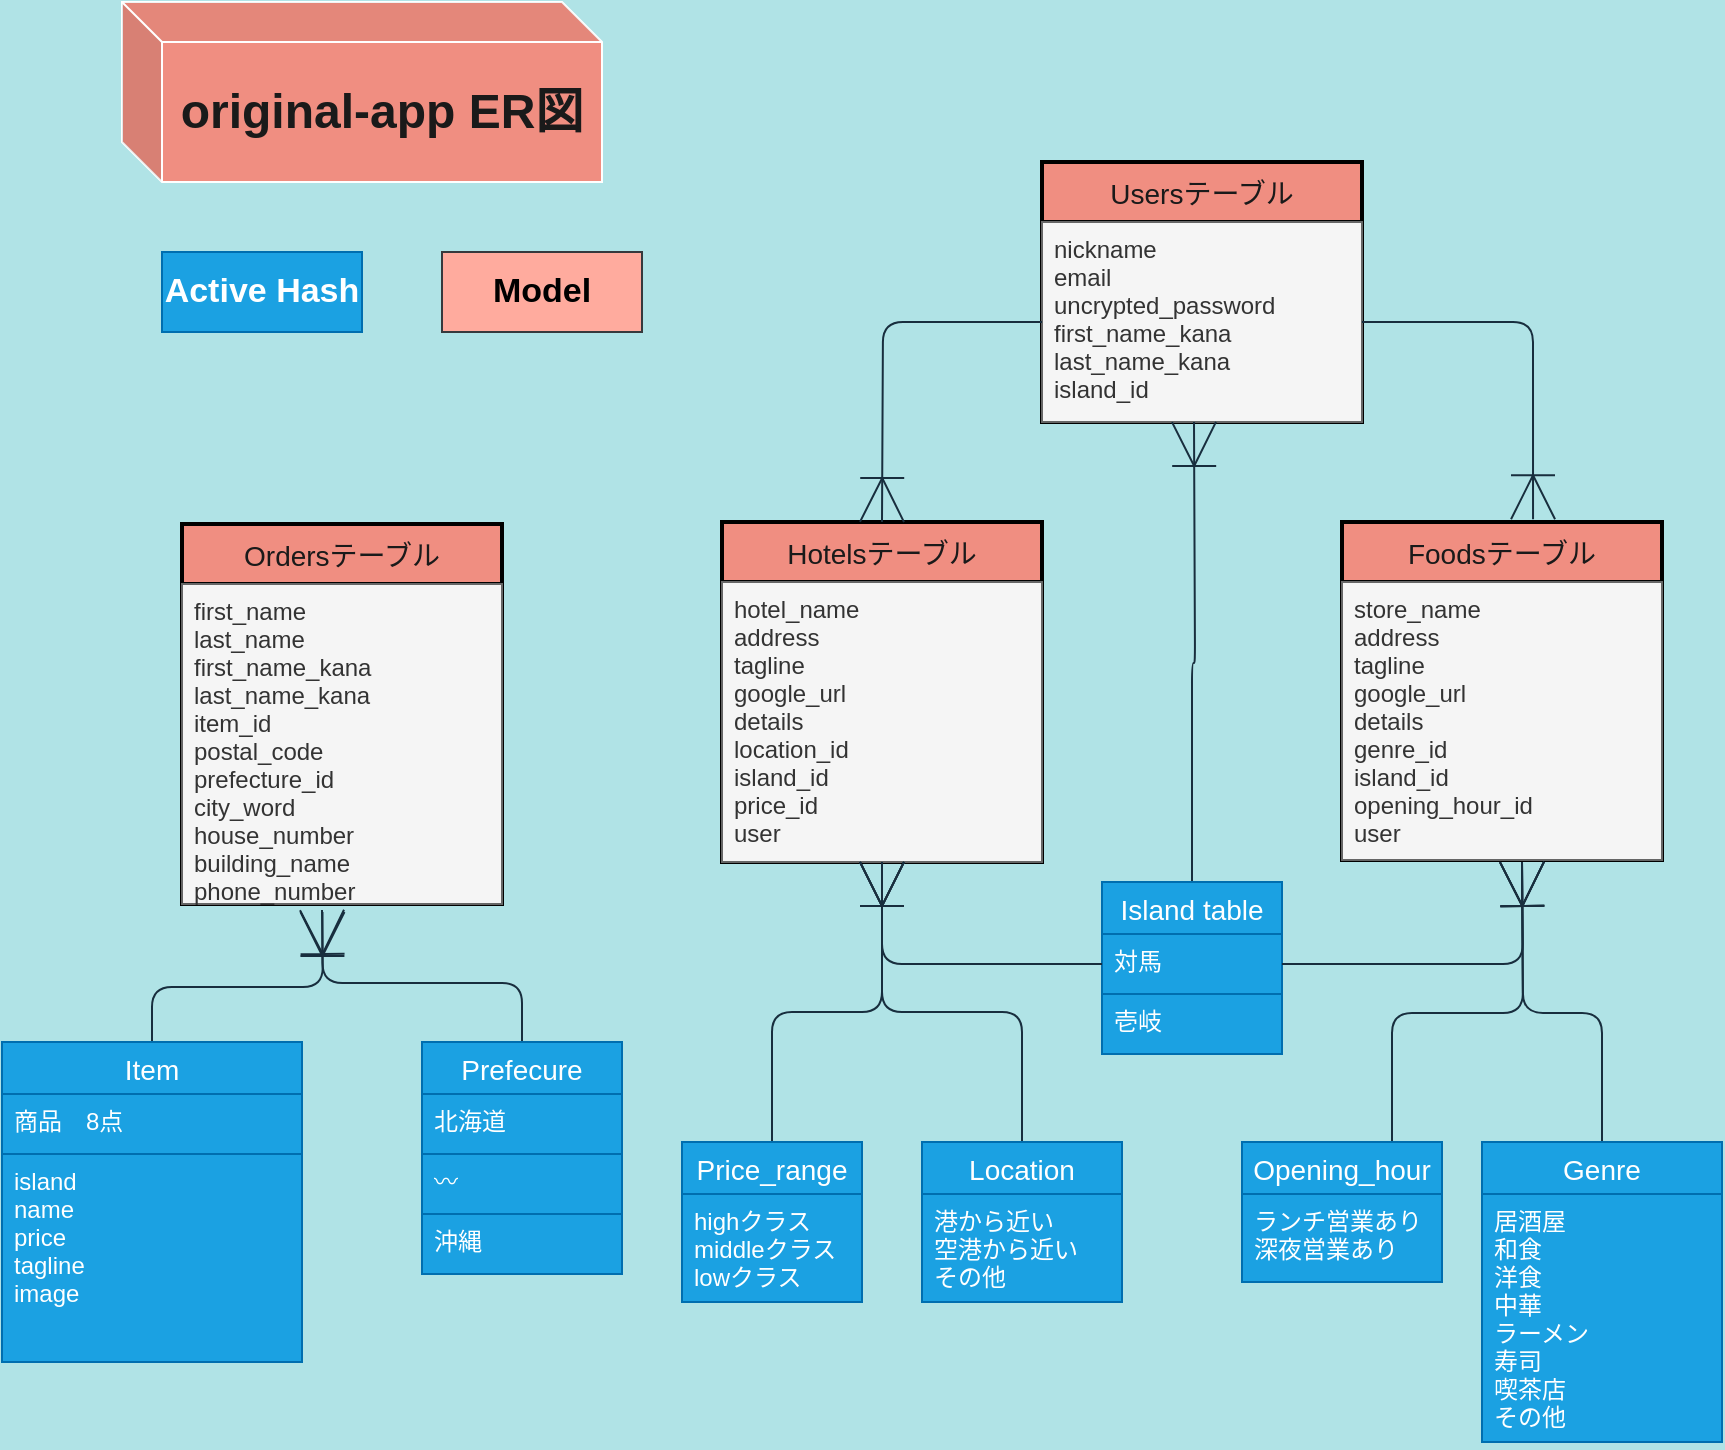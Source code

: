 <mxfile>
    <diagram id="VNJqfuvj1vpdsIW9SmB9" name="ページ1">
        <mxGraphModel dx="861" dy="1138" grid="1" gridSize="10" guides="1" tooltips="1" connect="1" arrows="1" fold="1" page="0" pageScale="1" pageWidth="827" pageHeight="1169" background="#B0E3E6" math="0" shadow="0">
            <root>
                <mxCell id="0"/>
                <mxCell id="1" parent="0"/>
                <mxCell id="2" value="&lt;font style=&quot;font-size: 24px&quot;&gt;&lt;b&gt;original-app ER図&lt;/b&gt;&lt;/font&gt;" style="shape=cube;whiteSpace=wrap;html=1;boundedLbl=1;backgroundOutline=1;darkOpacity=0.05;darkOpacity2=0.1;fontColor=#1A1A1A;strokeColor=#FFFFFF;fillColor=#F08E81;" vertex="1" parent="1">
                    <mxGeometry x="60" y="-60" width="240" height="90" as="geometry"/>
                </mxCell>
                <mxCell id="3" value="Usersテーブル" style="swimlane;childLayout=stackLayout;horizontal=1;startSize=30;horizontalStack=0;fontSize=14;fontStyle=0;strokeWidth=2;resizeParent=0;resizeLast=1;shadow=0;dashed=0;align=center;fontColor=#1A1A1A;fillColor=#F08E81;" vertex="1" parent="1">
                    <mxGeometry x="520" y="20" width="160" height="130" as="geometry"/>
                </mxCell>
                <mxCell id="4" value="nickname&#10;email&#10;uncrypted_password&#10;first_name_kana&#10;last_name_kana&#10;island_id" style="align=left;fillColor=#f5f5f5;spacingLeft=4;fontSize=12;verticalAlign=top;resizable=0;rotatable=0;part=1;strokeColor=#666666;fontColor=#333333;" vertex="1" parent="3">
                    <mxGeometry y="30" width="160" height="100" as="geometry"/>
                </mxCell>
                <mxCell id="5" value="Hotelsテーブル" style="swimlane;childLayout=stackLayout;horizontal=1;startSize=30;horizontalStack=0;fontSize=14;fontStyle=0;strokeWidth=2;resizeParent=0;resizeLast=1;shadow=0;dashed=0;align=center;fontColor=#1A1A1A;fillColor=#F08E81;" vertex="1" parent="1">
                    <mxGeometry x="360" y="200" width="160" height="170" as="geometry"/>
                </mxCell>
                <mxCell id="6" value="hotel_name&#10;address&#10;tagline&#10;google_url&#10;details&#10;location_id&#10;island_id&#10;price_id&#10;user" style="align=left;strokeColor=#666666;fillColor=#f5f5f5;spacingLeft=4;fontSize=12;verticalAlign=top;resizable=0;rotatable=0;part=1;fontColor=#333333;" vertex="1" parent="5">
                    <mxGeometry y="30" width="160" height="140" as="geometry"/>
                </mxCell>
                <mxCell id="7" value="Foodsテーブル" style="swimlane;childLayout=stackLayout;horizontal=1;startSize=30;horizontalStack=0;fontSize=14;fontStyle=0;strokeWidth=2;resizeParent=0;resizeLast=1;shadow=0;dashed=0;align=center;fontColor=#1A1A1A;fillColor=#F08E81;" vertex="1" parent="1">
                    <mxGeometry x="670" y="200" width="160" height="169" as="geometry"/>
                </mxCell>
                <mxCell id="8" value="store_name&#10;address&#10;tagline&#10;google_url&#10;details&#10;genre_id&#10;island_id&#10;opening_hour_id&#10;user" style="align=left;strokeColor=#666666;fillColor=#f5f5f5;spacingLeft=4;fontSize=12;verticalAlign=top;resizable=0;rotatable=0;part=1;fontColor=#333333;" vertex="1" parent="7">
                    <mxGeometry y="30" width="160" height="139" as="geometry"/>
                </mxCell>
                <mxCell id="10" value="Ordersテーブル" style="swimlane;childLayout=stackLayout;horizontal=1;startSize=30;horizontalStack=0;fontSize=14;fontStyle=0;strokeWidth=2;resizeParent=0;resizeLast=1;shadow=0;dashed=0;align=center;fontColor=#1A1A1A;fillColor=#F08E81;" vertex="1" parent="1">
                    <mxGeometry x="90" y="201" width="160" height="190" as="geometry"/>
                </mxCell>
                <mxCell id="11" value="first_name&#10;last_name&#10;first_name_kana&#10;last_name_kana&#10;item_id&#10;postal_code&#10;prefecture_id&#10;city_word&#10;house_number&#10;building_name&#10;phone_number" style="align=left;strokeColor=#666666;fillColor=#f5f5f5;spacingLeft=4;fontSize=12;verticalAlign=top;resizable=0;rotatable=0;part=1;fontColor=#333333;" vertex="1" parent="10">
                    <mxGeometry y="30" width="160" height="160" as="geometry"/>
                </mxCell>
                <mxCell id="56" style="edgeStyle=orthogonalEdgeStyle;rounded=1;orthogonalLoop=1;jettySize=auto;html=1;exitX=0.5;exitY=0;exitDx=0;exitDy=0;fontColor=#1A1A1A;endArrow=ERoneToMany;endFill=0;endSize=20;strokeColor=#182E3E;strokeWidth=1;" edge="1" parent="1" source="13">
                    <mxGeometry relative="1" as="geometry">
                        <mxPoint x="160" y="394" as="targetPoint"/>
                    </mxGeometry>
                </mxCell>
                <mxCell id="13" value="Item" style="swimlane;fontStyle=0;childLayout=stackLayout;horizontal=1;startSize=26;horizontalStack=0;resizeParent=1;resizeParentMax=0;resizeLast=0;collapsible=1;marginBottom=0;align=center;fontSize=14;fontColor=#ffffff;strokeColor=#006EAF;fillColor=#1ba1e2;" vertex="1" parent="1">
                    <mxGeometry y="460" width="150" height="160" as="geometry"/>
                </mxCell>
                <mxCell id="14" value="商品　8点" style="text;strokeColor=#006EAF;fillColor=#1ba1e2;spacingLeft=4;spacingRight=4;overflow=hidden;rotatable=0;points=[[0,0.5],[1,0.5]];portConstraint=eastwest;fontSize=12;fontColor=#ffffff;" vertex="1" parent="13">
                    <mxGeometry y="26" width="150" height="30" as="geometry"/>
                </mxCell>
                <mxCell id="15" value="island&#10;name&#10;price&#10;tagline&#10;image" style="text;strokeColor=#006EAF;fillColor=#1ba1e2;spacingLeft=4;spacingRight=4;overflow=hidden;rotatable=0;points=[[0,0.5],[1,0.5]];portConstraint=eastwest;fontSize=12;fontColor=#ffffff;" vertex="1" parent="13">
                    <mxGeometry y="56" width="150" height="104" as="geometry"/>
                </mxCell>
                <mxCell id="51" style="edgeStyle=orthogonalEdgeStyle;rounded=1;orthogonalLoop=1;jettySize=auto;html=1;exitX=0.5;exitY=0;exitDx=0;exitDy=0;entryX=0.5;entryY=1;entryDx=0;entryDy=0;fontColor=#1A1A1A;endArrow=ERoneToMany;endFill=0;endSize=20;strokeColor=#182E3E;strokeWidth=1;" edge="1" parent="1" source="18" target="6">
                    <mxGeometry relative="1" as="geometry"/>
                </mxCell>
                <mxCell id="18" value="Price_range" style="swimlane;fontStyle=0;childLayout=stackLayout;horizontal=1;startSize=26;horizontalStack=0;resizeParent=1;resizeParentMax=0;resizeLast=0;collapsible=1;marginBottom=0;align=center;fontSize=14;fontColor=#ffffff;strokeColor=#006EAF;fillColor=#1ba1e2;" vertex="1" parent="1">
                    <mxGeometry x="340" y="510" width="90" height="80" as="geometry"/>
                </mxCell>
                <mxCell id="20" value="highクラス&#10;middleクラス&#10;lowクラス" style="text;strokeColor=#006EAF;fillColor=#1ba1e2;spacingLeft=4;spacingRight=4;overflow=hidden;rotatable=0;points=[[0,0.5],[1,0.5]];portConstraint=eastwest;fontSize=12;fontColor=#ffffff;" vertex="1" parent="18">
                    <mxGeometry y="26" width="90" height="54" as="geometry"/>
                </mxCell>
                <mxCell id="53" style="edgeStyle=orthogonalEdgeStyle;rounded=1;orthogonalLoop=1;jettySize=auto;html=1;exitX=0.75;exitY=0;exitDx=0;exitDy=0;fontColor=#1A1A1A;endArrow=ERoneToMany;endFill=0;endSize=20;strokeColor=#182E3E;strokeWidth=1;" edge="1" parent="1" source="22">
                    <mxGeometry relative="1" as="geometry">
                        <mxPoint x="760" y="370" as="targetPoint"/>
                    </mxGeometry>
                </mxCell>
                <mxCell id="22" value="Opening_hour" style="swimlane;fontStyle=0;childLayout=stackLayout;horizontal=1;startSize=26;horizontalStack=0;resizeParent=1;resizeParentMax=0;resizeLast=0;collapsible=1;marginBottom=0;align=center;fontSize=14;fontColor=#ffffff;strokeColor=#006EAF;fillColor=#1ba1e2;" vertex="1" parent="1">
                    <mxGeometry x="620" y="510" width="100" height="70" as="geometry"/>
                </mxCell>
                <mxCell id="23" value="ランチ営業あり&#10;深夜営業あり" style="text;strokeColor=#006EAF;fillColor=#1ba1e2;spacingLeft=4;spacingRight=4;overflow=hidden;rotatable=0;points=[[0,0.5],[1,0.5]];portConstraint=eastwest;fontSize=12;fontColor=#ffffff;" vertex="1" parent="22">
                    <mxGeometry y="26" width="100" height="44" as="geometry"/>
                </mxCell>
                <mxCell id="54" style="edgeStyle=orthogonalEdgeStyle;rounded=1;orthogonalLoop=1;jettySize=auto;html=1;exitX=0.5;exitY=0;exitDx=0;exitDy=0;fontColor=#1A1A1A;endArrow=ERoneToMany;endFill=0;endSize=20;strokeColor=#182E3E;strokeWidth=1;" edge="1" parent="1" source="26">
                    <mxGeometry relative="1" as="geometry">
                        <mxPoint x="760" y="370" as="targetPoint"/>
                    </mxGeometry>
                </mxCell>
                <mxCell id="26" value="Genre" style="swimlane;fontStyle=0;childLayout=stackLayout;horizontal=1;startSize=26;horizontalStack=0;resizeParent=1;resizeParentMax=0;resizeLast=0;collapsible=1;marginBottom=0;align=center;fontSize=14;fontColor=#ffffff;strokeColor=#006EAF;fillColor=#1ba1e2;" vertex="1" parent="1">
                    <mxGeometry x="740" y="510" width="120" height="150" as="geometry"/>
                </mxCell>
                <mxCell id="27" value="居酒屋&#10;和食&#10;洋食&#10;中華&#10;ラーメン&#10;寿司&#10;喫茶店&#10;その他" style="text;strokeColor=#006EAF;fillColor=#1ba1e2;spacingLeft=4;spacingRight=4;overflow=hidden;rotatable=0;points=[[0,0.5],[1,0.5]];portConstraint=eastwest;fontSize=12;fontColor=#ffffff;" vertex="1" parent="26">
                    <mxGeometry y="26" width="120" height="124" as="geometry"/>
                </mxCell>
                <mxCell id="49" style="edgeStyle=orthogonalEdgeStyle;rounded=1;orthogonalLoop=1;jettySize=auto;html=1;exitX=0.5;exitY=0;exitDx=0;exitDy=0;fontColor=#1A1A1A;endArrow=ERoneToMany;endFill=0;endSize=20;strokeColor=#182E3E;strokeWidth=1;entryX=0.5;entryY=1;entryDx=0;entryDy=0;" edge="1" parent="1" source="30" target="6">
                    <mxGeometry relative="1" as="geometry">
                        <mxPoint x="480" y="430" as="targetPoint"/>
                    </mxGeometry>
                </mxCell>
                <mxCell id="30" value="Location" style="swimlane;fontStyle=0;childLayout=stackLayout;horizontal=1;startSize=26;horizontalStack=0;resizeParent=1;resizeParentMax=0;resizeLast=0;collapsible=1;marginBottom=0;align=center;fontSize=14;fontColor=#ffffff;strokeColor=#006EAF;fillColor=#1ba1e2;" vertex="1" parent="1">
                    <mxGeometry x="460" y="510" width="100" height="80" as="geometry"/>
                </mxCell>
                <mxCell id="33" value="港から近い&#10;空港から近い&#10;その他" style="text;strokeColor=#006EAF;fillColor=#1ba1e2;spacingLeft=4;spacingRight=4;overflow=hidden;rotatable=0;points=[[0,0.5],[1,0.5]];portConstraint=eastwest;fontSize=12;fontColor=#ffffff;" vertex="1" parent="30">
                    <mxGeometry y="26" width="100" height="54" as="geometry"/>
                </mxCell>
                <mxCell id="57" style="edgeStyle=orthogonalEdgeStyle;rounded=1;orthogonalLoop=1;jettySize=auto;html=1;exitX=0.5;exitY=0;exitDx=0;exitDy=0;entryX=0.439;entryY=1.025;entryDx=0;entryDy=0;entryPerimeter=0;fontColor=#1A1A1A;endArrow=ERoneToMany;endFill=0;endSize=20;strokeColor=#182E3E;strokeWidth=1;" edge="1" parent="1" source="34" target="11">
                    <mxGeometry relative="1" as="geometry"/>
                </mxCell>
                <mxCell id="34" value="Prefecure" style="swimlane;fontStyle=0;childLayout=stackLayout;horizontal=1;startSize=26;horizontalStack=0;resizeParent=1;resizeParentMax=0;resizeLast=0;collapsible=1;marginBottom=0;align=center;fontSize=14;fontColor=#ffffff;strokeColor=#006EAF;fillColor=#1ba1e2;" vertex="1" parent="1">
                    <mxGeometry x="210" y="460" width="100" height="116" as="geometry"/>
                </mxCell>
                <mxCell id="35" value="北海道" style="text;strokeColor=#006EAF;fillColor=#1ba1e2;spacingLeft=4;spacingRight=4;overflow=hidden;rotatable=0;points=[[0,0.5],[1,0.5]];portConstraint=eastwest;fontSize=12;fontColor=#ffffff;" vertex="1" parent="34">
                    <mxGeometry y="26" width="100" height="30" as="geometry"/>
                </mxCell>
                <mxCell id="36" value="〰" style="text;strokeColor=#006EAF;fillColor=#1ba1e2;spacingLeft=4;spacingRight=4;overflow=hidden;rotatable=0;points=[[0,0.5],[1,0.5]];portConstraint=eastwest;fontSize=12;fontColor=#ffffff;" vertex="1" parent="34">
                    <mxGeometry y="56" width="100" height="30" as="geometry"/>
                </mxCell>
                <mxCell id="37" value="沖縄" style="text;strokeColor=#006EAF;fillColor=#1ba1e2;spacingLeft=4;spacingRight=4;overflow=hidden;rotatable=0;points=[[0,0.5],[1,0.5]];portConstraint=eastwest;fontSize=12;fontColor=#ffffff;" vertex="1" parent="34">
                    <mxGeometry y="86" width="100" height="30" as="geometry"/>
                </mxCell>
                <mxCell id="55" style="edgeStyle=orthogonalEdgeStyle;rounded=1;orthogonalLoop=1;jettySize=auto;html=1;exitX=0.5;exitY=0;exitDx=0;exitDy=0;fontColor=#1A1A1A;endArrow=ERoneToMany;endFill=0;endSize=20;strokeColor=#182E3E;strokeWidth=1;" edge="1" parent="1" source="38">
                    <mxGeometry relative="1" as="geometry">
                        <mxPoint x="596" y="150" as="targetPoint"/>
                    </mxGeometry>
                </mxCell>
                <mxCell id="38" value="Island table" style="swimlane;fontStyle=0;childLayout=stackLayout;horizontal=1;startSize=26;horizontalStack=0;resizeParent=1;resizeParentMax=0;resizeLast=0;collapsible=1;marginBottom=0;align=center;fontSize=14;strokeColor=#006EAF;fillColor=#1ba1e2;fontColor=#ffffff;" vertex="1" parent="1">
                    <mxGeometry x="550" y="380" width="90" height="86" as="geometry"/>
                </mxCell>
                <mxCell id="39" value="対馬   " style="text;strokeColor=#006EAF;fillColor=#1ba1e2;spacingLeft=4;spacingRight=4;overflow=hidden;rotatable=0;points=[[0,0.5],[1,0.5]];portConstraint=eastwest;fontSize=12;fontColor=#ffffff;" vertex="1" parent="38">
                    <mxGeometry y="26" width="90" height="30" as="geometry"/>
                </mxCell>
                <mxCell id="41" value="壱岐" style="text;strokeColor=#006EAF;fillColor=#1ba1e2;spacingLeft=4;spacingRight=4;overflow=hidden;rotatable=0;points=[[0,0.5],[1,0.5]];portConstraint=eastwest;fontSize=12;fontColor=#ffffff;" vertex="1" parent="38">
                    <mxGeometry y="56" width="90" height="30" as="geometry"/>
                </mxCell>
                <mxCell id="46" style="edgeStyle=orthogonalEdgeStyle;rounded=1;orthogonalLoop=1;jettySize=auto;html=1;exitX=0;exitY=0.5;exitDx=0;exitDy=0;fontColor=#1A1A1A;strokeColor=#182E3E;endArrow=ERoneToMany;endFill=0;strokeWidth=1;endSize=20;" edge="1" parent="1" source="4">
                    <mxGeometry relative="1" as="geometry">
                        <mxPoint x="440" y="200" as="targetPoint"/>
                    </mxGeometry>
                </mxCell>
                <mxCell id="48" style="edgeStyle=orthogonalEdgeStyle;rounded=1;orthogonalLoop=1;jettySize=auto;html=1;exitX=1;exitY=0.5;exitDx=0;exitDy=0;fontColor=#1A1A1A;endArrow=ERoneToMany;endFill=0;endSize=20;strokeColor=#182E3E;strokeWidth=1;entryX=0.597;entryY=-0.008;entryDx=0;entryDy=0;entryPerimeter=0;" edge="1" parent="1" source="4" target="7">
                    <mxGeometry relative="1" as="geometry">
                        <mxPoint x="760" y="190" as="targetPoint"/>
                        <Array as="points">
                            <mxPoint x="765" y="100"/>
                        </Array>
                    </mxGeometry>
                </mxCell>
                <mxCell id="50" style="edgeStyle=orthogonalEdgeStyle;rounded=1;orthogonalLoop=1;jettySize=auto;html=1;exitX=0;exitY=0.5;exitDx=0;exitDy=0;entryX=0.5;entryY=1;entryDx=0;entryDy=0;fontColor=#1A1A1A;endArrow=ERoneToMany;endFill=0;endSize=20;strokeColor=#182E3E;strokeWidth=1;" edge="1" parent="1" source="39" target="6">
                    <mxGeometry relative="1" as="geometry"/>
                </mxCell>
                <mxCell id="52" style="edgeStyle=orthogonalEdgeStyle;rounded=1;orthogonalLoop=1;jettySize=auto;html=1;exitX=1;exitY=0.5;exitDx=0;exitDy=0;fontColor=#1A1A1A;endArrow=ERoneToMany;endFill=0;endSize=20;strokeColor=#182E3E;strokeWidth=1;" edge="1" parent="1" source="39">
                    <mxGeometry relative="1" as="geometry">
                        <mxPoint x="760" y="370" as="targetPoint"/>
                    </mxGeometry>
                </mxCell>
                <mxCell id="58" value="&lt;font style=&quot;font-size: 17px&quot;&gt;&lt;b&gt;Active Hash&lt;/b&gt;&lt;/font&gt;" style="whiteSpace=wrap;html=1;align=center;fontColor=#ffffff;strokeColor=#006EAF;fillColor=#1ba1e2;" vertex="1" parent="1">
                    <mxGeometry x="80" y="65" width="100" height="40" as="geometry"/>
                </mxCell>
                <mxCell id="60" value="&lt;span style=&quot;font-size: 17px&quot;&gt;&lt;b&gt;Model&lt;br&gt;&lt;/b&gt;&lt;/span&gt;" style="whiteSpace=wrap;html=1;align=center;strokeColor=#36393d;fillColor=#FFAB9E;" vertex="1" parent="1">
                    <mxGeometry x="220" y="65" width="100" height="40" as="geometry"/>
                </mxCell>
            </root>
        </mxGraphModel>
    </diagram>
</mxfile>